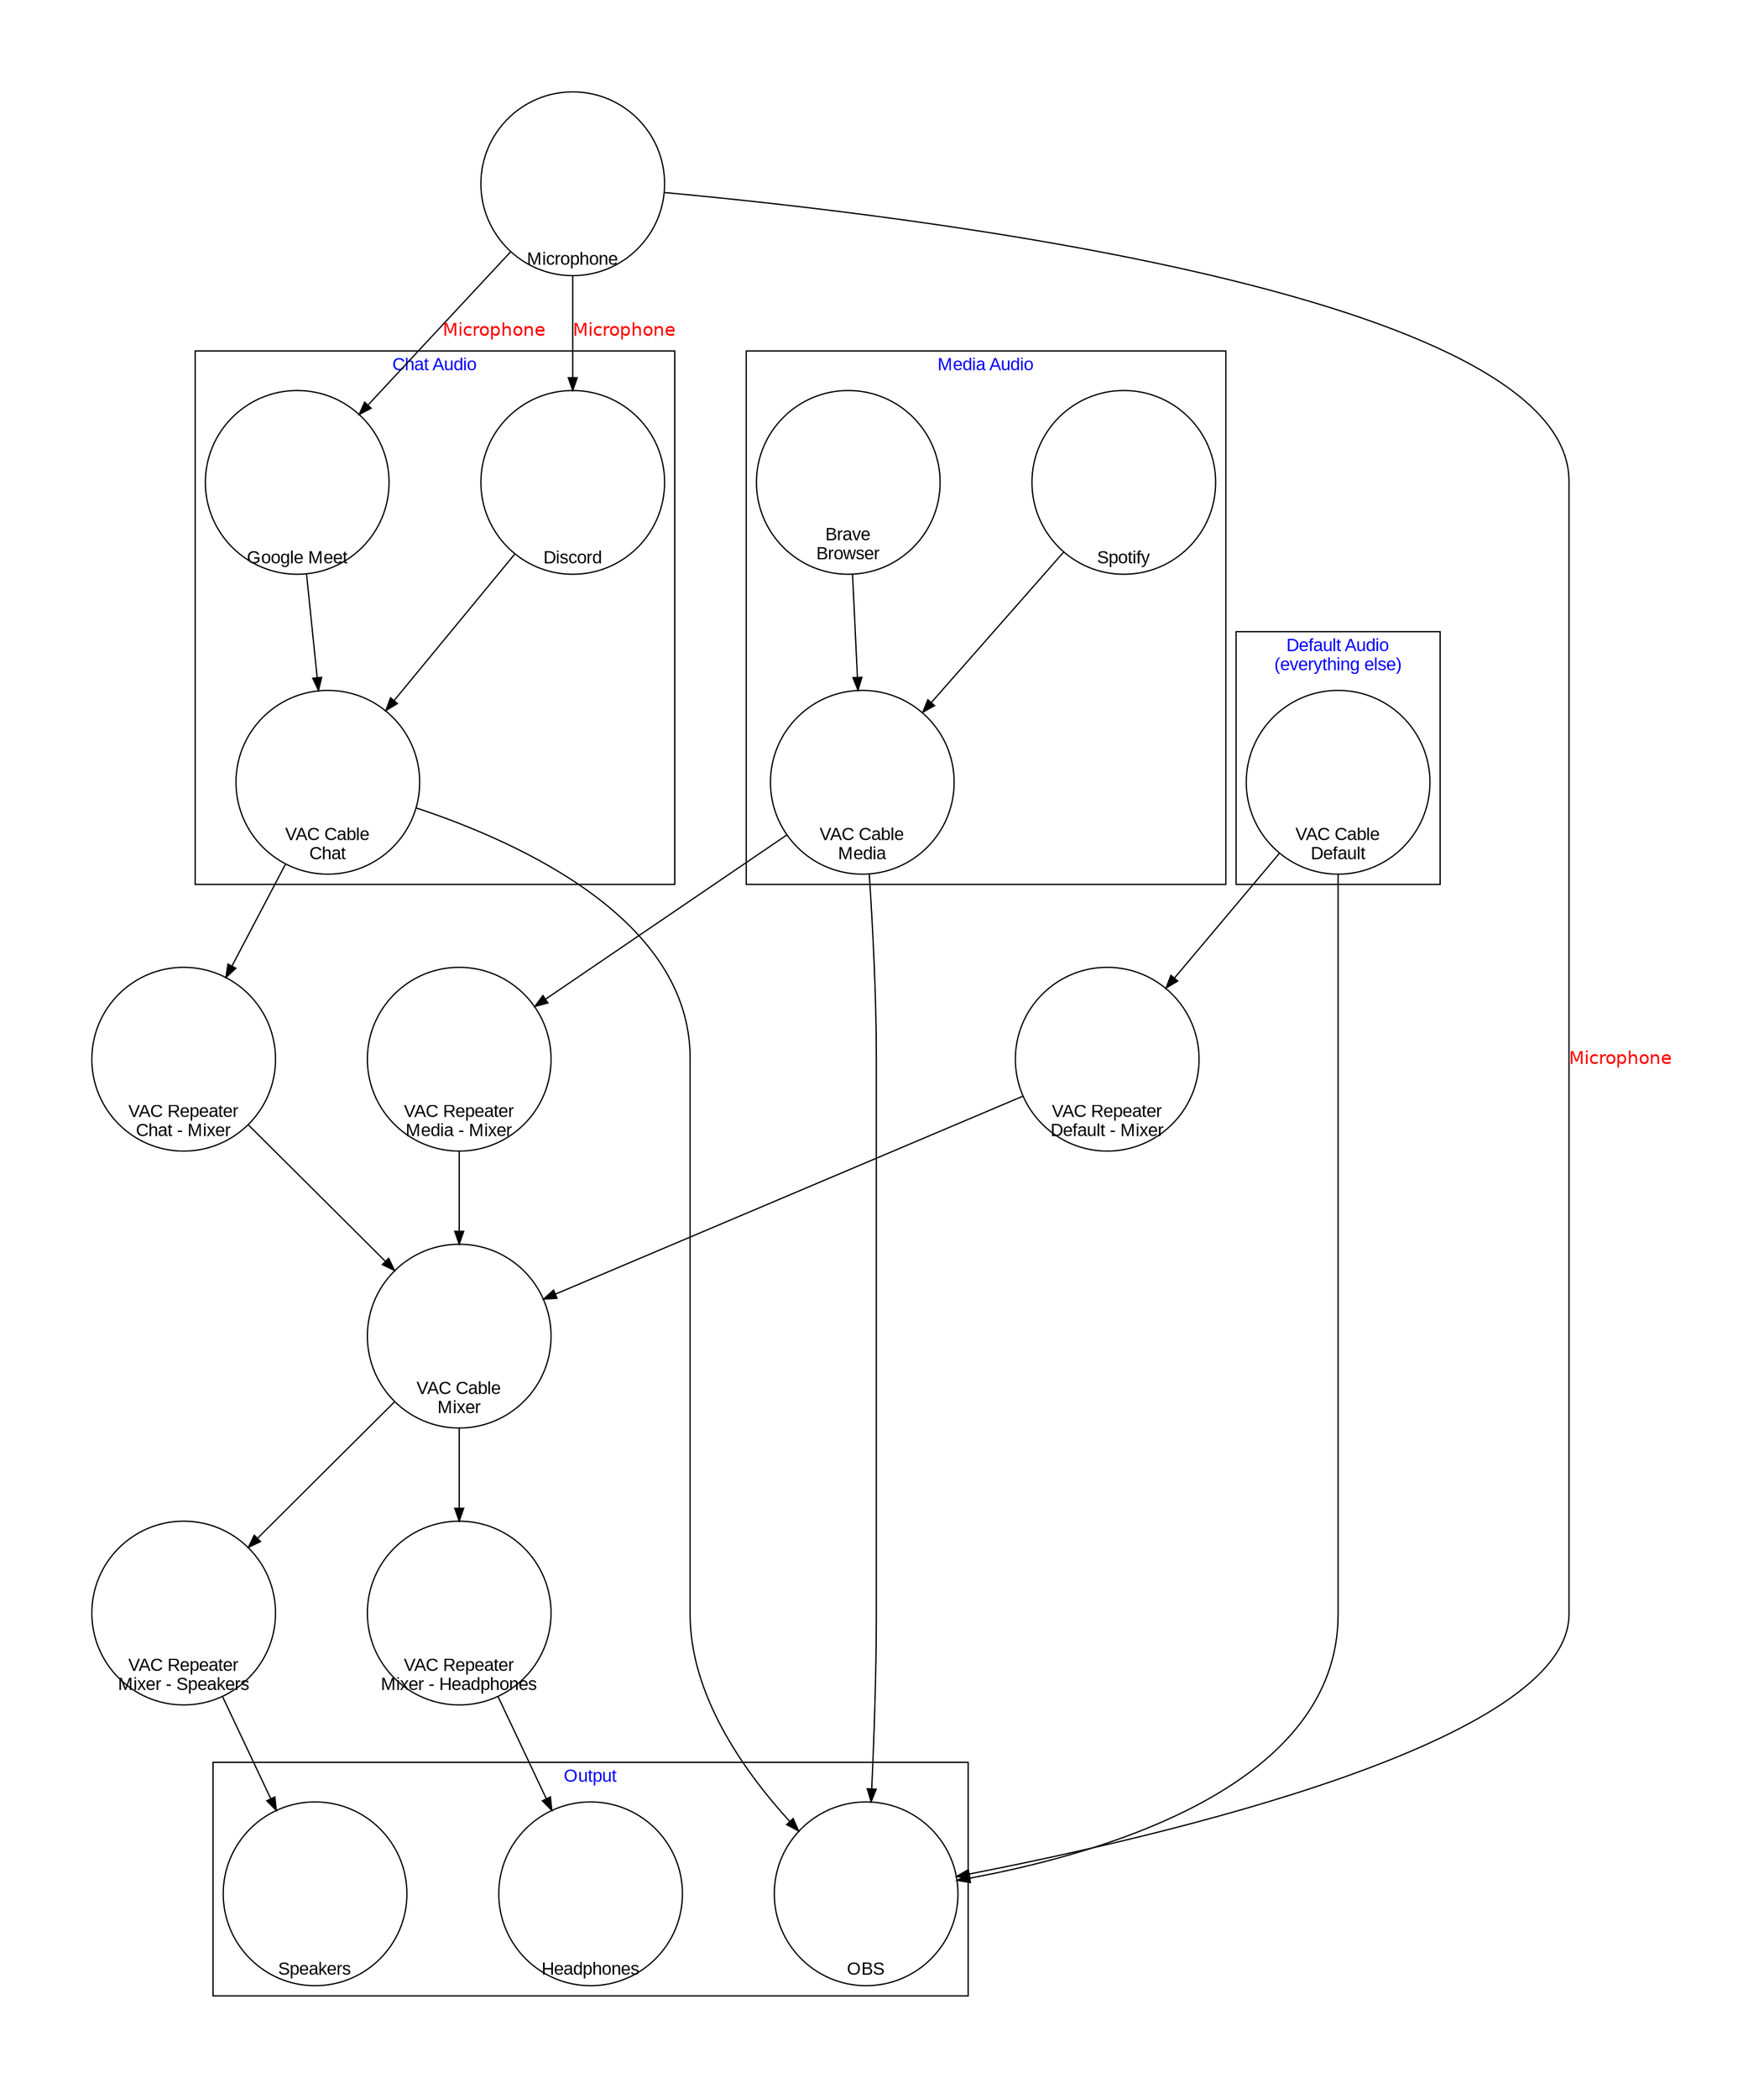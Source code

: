 digraph G {
    graph [bgcolor=white resolution=256 fontname=Arial fontcolor=blue nodesep=1 ranksep=1 pad=1]
    node [fontname=Arial fontcolor=black labelloc=b shape=circle width=2 fixedsize=true]
    edge [fontname=Helvetica fontcolor=red labeldistance=2]

    subgraph cluster_chat {
        label="Chat Audio"
        discord [
            label="Discord"
            image="./img/discord.png"
        ]
        google_meet [
            label="Google Meet"
            image="./img/google_meet.png"
        ]

        vac_cable_chat [label="VAC Cable\nChat" image="./img/line.png"]

        discord, google_meet -> vac_cable_chat
    }

    subgraph cluster_media_audio {
        label="Media Audio"
        spotify [
            label="Spotify"
            image="./img/spotify.png"
        ]
        brave [
            label="Brave\nBrowser"
            image="./img/brave.png"
        ]
        vac_cable_media [label="VAC Cable\nMedia" image="./img/line.png"]

        brave, spotify -> vac_cable_media
    }

    subgraph cluster_default {
        label="Default Audio\n(everything else)"
        vac_cable_default [label="VAC Cable\nDefault" image="./img/line.png"]
    }

    // I/O
    microphone [
        label="Microphone"
        image="./img/microphone.png"
    ]
    subgraph cluster_output {
        label="Output"
        obs [
            label="OBS"
            image="./img/obs.png"
        ]
        headphones [
            label="Headphones"
            image="./img/headphones.png"
        ]
        speakers [
            label="Speakers"
            image="./img/speaker.png"
        ]
    }

    vac_cable_mixer [label="VAC Cable\nMixer" image="./img/line.png"]

    // repeaters
    vac_repeater_chat_to_mixer [
        label="VAC Repeater\nChat - Mixer"
        image="./img/vac_audio_repeater.png"
    ]
    vac_repeater_media_to_mixer [
        label="VAC Repeater\nMedia - Mixer"
        image="./img/vac_audio_repeater.png"
    ]
    vac_repeater_default_to_mixer [
        label="VAC Repeater\nDefault - Mixer"
        image="./img/vac_audio_repeater.png"
    ]
    vac_repeater_mixer_to_speakers [
        label="VAC Repeater\nMixer - Speakers"
        image="./img/vac_audio_repeater.png"
    ]
    vac_repeater_mixer_to_headphones [
        label="VAC Repeater\nMixer - Headphones"
        image="./img/vac_audio_repeater.png"
    ]


    // repeater connections
    vac_cable_chat -> vac_repeater_chat_to_mixer -> vac_cable_mixer
    vac_cable_media -> vac_repeater_media_to_mixer -> vac_cable_mixer
    vac_cable_default -> vac_repeater_default_to_mixer -> vac_cable_mixer
    vac_cable_mixer -> vac_repeater_mixer_to_speakers -> speakers
    vac_cable_mixer -> vac_repeater_mixer_to_headphones -> headphones

    microphone -> discord, google_meet, obs[label="Microphone"]

    vac_cable_chat, vac_cable_media, vac_cable_default -> obs
}
